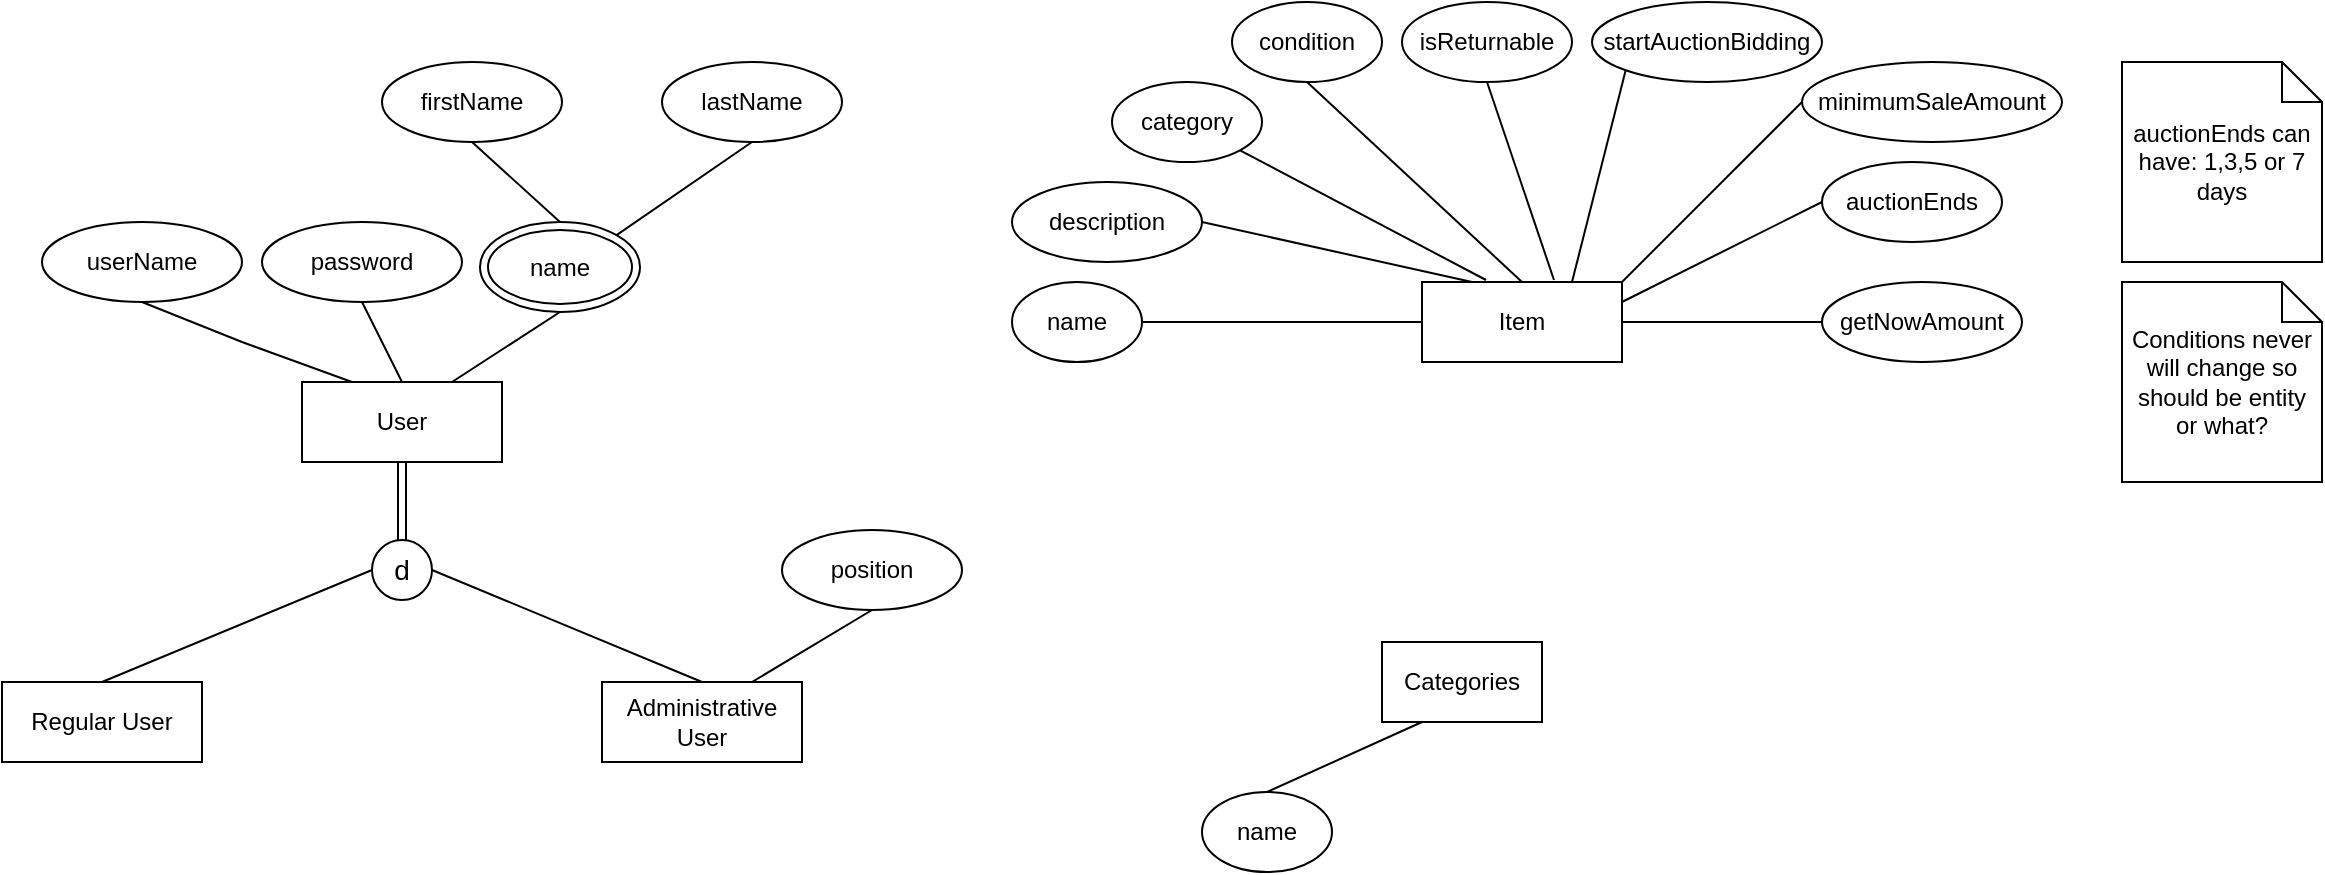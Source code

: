 <mxfile version="23.1.1" type="github">
  <diagram name="Page-1" id="rn2iR9P1pemDrawHEx0V">
    <mxGraphModel dx="1194" dy="697" grid="1" gridSize="10" guides="1" tooltips="1" connect="1" arrows="1" fold="1" page="1" pageScale="1" pageWidth="1100" pageHeight="850" math="0" shadow="0">
      <root>
        <mxCell id="0" />
        <mxCell id="1" parent="0" />
        <mxCell id="5dd_w4zI6XYA0EgV0L-A-1" value="User" style="whiteSpace=wrap;html=1;align=center;" vertex="1" parent="1">
          <mxGeometry x="210" y="220" width="100" height="40" as="geometry" />
        </mxCell>
        <mxCell id="5dd_w4zI6XYA0EgV0L-A-2" value="Administrative User" style="whiteSpace=wrap;html=1;align=center;" vertex="1" parent="1">
          <mxGeometry x="360" y="370" width="100" height="40" as="geometry" />
        </mxCell>
        <mxCell id="5dd_w4zI6XYA0EgV0L-A-3" value="Regular User" style="whiteSpace=wrap;html=1;align=center;" vertex="1" parent="1">
          <mxGeometry x="60" y="370" width="100" height="40" as="geometry" />
        </mxCell>
        <mxCell id="5dd_w4zI6XYA0EgV0L-A-4" value="Item" style="whiteSpace=wrap;html=1;align=center;" vertex="1" parent="1">
          <mxGeometry x="770" y="170" width="100" height="40" as="geometry" />
        </mxCell>
        <mxCell id="5dd_w4zI6XYA0EgV0L-A-6" value="" style="endArrow=none;html=1;rounded=0;exitX=0.5;exitY=0;exitDx=0;exitDy=0;entryX=1;entryY=0.5;entryDx=0;entryDy=0;" edge="1" parent="1" source="5dd_w4zI6XYA0EgV0L-A-2" target="5dd_w4zI6XYA0EgV0L-A-7">
          <mxGeometry relative="1" as="geometry">
            <mxPoint x="100" y="330" as="sourcePoint" />
            <mxPoint x="245" y="270" as="targetPoint" />
          </mxGeometry>
        </mxCell>
        <mxCell id="5dd_w4zI6XYA0EgV0L-A-7" value="d" style="ellipse;whiteSpace=wrap;html=1;aspect=fixed;fontSize=14;" vertex="1" parent="1">
          <mxGeometry x="245" y="299" width="30" height="30" as="geometry" />
        </mxCell>
        <mxCell id="5dd_w4zI6XYA0EgV0L-A-8" value="" style="endArrow=none;html=1;rounded=0;exitX=0.5;exitY=0;exitDx=0;exitDy=0;entryX=0;entryY=0.5;entryDx=0;entryDy=0;" edge="1" parent="1" source="5dd_w4zI6XYA0EgV0L-A-3" target="5dd_w4zI6XYA0EgV0L-A-7">
          <mxGeometry relative="1" as="geometry">
            <mxPoint x="420" y="380" as="sourcePoint" />
            <mxPoint x="285" y="324" as="targetPoint" />
          </mxGeometry>
        </mxCell>
        <mxCell id="5dd_w4zI6XYA0EgV0L-A-9" value="userName" style="ellipse;whiteSpace=wrap;html=1;align=center;" vertex="1" parent="1">
          <mxGeometry x="80" y="140" width="100" height="40" as="geometry" />
        </mxCell>
        <mxCell id="5dd_w4zI6XYA0EgV0L-A-10" value="password" style="ellipse;whiteSpace=wrap;html=1;align=center;" vertex="1" parent="1">
          <mxGeometry x="190" y="140" width="100" height="40" as="geometry" />
        </mxCell>
        <mxCell id="5dd_w4zI6XYA0EgV0L-A-12" value="lastName" style="ellipse;whiteSpace=wrap;html=1;align=center;" vertex="1" parent="1">
          <mxGeometry x="390" y="60" width="90" height="40" as="geometry" />
        </mxCell>
        <mxCell id="5dd_w4zI6XYA0EgV0L-A-13" value="" style="endArrow=none;html=1;rounded=0;exitX=0.5;exitY=1;exitDx=0;exitDy=0;entryX=0.25;entryY=0;entryDx=0;entryDy=0;" edge="1" parent="1" source="5dd_w4zI6XYA0EgV0L-A-9" target="5dd_w4zI6XYA0EgV0L-A-1">
          <mxGeometry relative="1" as="geometry">
            <mxPoint x="60" y="240" as="sourcePoint" />
            <mxPoint x="230" y="200" as="targetPoint" />
            <Array as="points">
              <mxPoint x="180" y="200" />
            </Array>
          </mxGeometry>
        </mxCell>
        <mxCell id="5dd_w4zI6XYA0EgV0L-A-14" value="" style="endArrow=none;html=1;rounded=0;exitX=0.5;exitY=1;exitDx=0;exitDy=0;entryX=0.5;entryY=0;entryDx=0;entryDy=0;" edge="1" parent="1" source="5dd_w4zI6XYA0EgV0L-A-10" target="5dd_w4zI6XYA0EgV0L-A-1">
          <mxGeometry relative="1" as="geometry">
            <mxPoint x="140" y="190" as="sourcePoint" />
            <mxPoint x="245" y="230" as="targetPoint" />
            <Array as="points" />
          </mxGeometry>
        </mxCell>
        <mxCell id="5dd_w4zI6XYA0EgV0L-A-19" value="position" style="ellipse;whiteSpace=wrap;html=1;align=center;" vertex="1" parent="1">
          <mxGeometry x="450" y="294" width="90" height="40" as="geometry" />
        </mxCell>
        <mxCell id="5dd_w4zI6XYA0EgV0L-A-20" value="" style="endArrow=none;html=1;rounded=0;entryX=0.5;entryY=1;entryDx=0;entryDy=0;exitX=0.75;exitY=0;exitDx=0;exitDy=0;" edge="1" parent="1" source="5dd_w4zI6XYA0EgV0L-A-2" target="5dd_w4zI6XYA0EgV0L-A-19">
          <mxGeometry relative="1" as="geometry">
            <mxPoint x="470" y="430" as="sourcePoint" />
            <mxPoint x="630" y="430" as="targetPoint" />
          </mxGeometry>
        </mxCell>
        <mxCell id="5dd_w4zI6XYA0EgV0L-A-21" value="name" style="ellipse;whiteSpace=wrap;html=1;align=center;" vertex="1" parent="1">
          <mxGeometry x="565" y="170" width="65" height="40" as="geometry" />
        </mxCell>
        <mxCell id="5dd_w4zI6XYA0EgV0L-A-22" value="description" style="ellipse;whiteSpace=wrap;html=1;align=center;" vertex="1" parent="1">
          <mxGeometry x="565" y="120" width="95" height="40" as="geometry" />
        </mxCell>
        <mxCell id="5dd_w4zI6XYA0EgV0L-A-23" value="category" style="ellipse;whiteSpace=wrap;html=1;align=center;" vertex="1" parent="1">
          <mxGeometry x="615" y="70" width="75" height="40" as="geometry" />
        </mxCell>
        <mxCell id="5dd_w4zI6XYA0EgV0L-A-24" value="condition" style="ellipse;whiteSpace=wrap;html=1;align=center;" vertex="1" parent="1">
          <mxGeometry x="675" y="30" width="75" height="40" as="geometry" />
        </mxCell>
        <mxCell id="5dd_w4zI6XYA0EgV0L-A-25" value="" style="endArrow=none;html=1;rounded=0;exitX=1;exitY=0.5;exitDx=0;exitDy=0;entryX=0;entryY=0.5;entryDx=0;entryDy=0;" edge="1" parent="1" source="5dd_w4zI6XYA0EgV0L-A-21" target="5dd_w4zI6XYA0EgV0L-A-4">
          <mxGeometry relative="1" as="geometry">
            <mxPoint x="640" y="80" as="sourcePoint" />
            <mxPoint x="745" y="120" as="targetPoint" />
            <Array as="points" />
          </mxGeometry>
        </mxCell>
        <mxCell id="5dd_w4zI6XYA0EgV0L-A-26" value="" style="endArrow=none;html=1;rounded=0;exitX=1;exitY=0.5;exitDx=0;exitDy=0;entryX=0.25;entryY=0;entryDx=0;entryDy=0;" edge="1" parent="1" source="5dd_w4zI6XYA0EgV0L-A-22" target="5dd_w4zI6XYA0EgV0L-A-4">
          <mxGeometry relative="1" as="geometry">
            <mxPoint x="655" y="80" as="sourcePoint" />
            <mxPoint x="770" y="150" as="targetPoint" />
            <Array as="points" />
          </mxGeometry>
        </mxCell>
        <mxCell id="5dd_w4zI6XYA0EgV0L-A-27" value="" style="shape=link;html=1;rounded=0;exitX=0.5;exitY=0;exitDx=0;exitDy=0;entryX=0.5;entryY=1;entryDx=0;entryDy=0;" edge="1" parent="1" source="5dd_w4zI6XYA0EgV0L-A-7" target="5dd_w4zI6XYA0EgV0L-A-1">
          <mxGeometry relative="1" as="geometry">
            <mxPoint x="500" y="430" as="sourcePoint" />
            <mxPoint x="660" y="430" as="targetPoint" />
          </mxGeometry>
        </mxCell>
        <mxCell id="5dd_w4zI6XYA0EgV0L-A-28" value="" style="resizable=0;html=1;whiteSpace=wrap;align=right;verticalAlign=bottom;" connectable="0" vertex="1" parent="5dd_w4zI6XYA0EgV0L-A-27">
          <mxGeometry x="1" relative="1" as="geometry" />
        </mxCell>
        <mxCell id="5dd_w4zI6XYA0EgV0L-A-29" value="firstName" style="ellipse;whiteSpace=wrap;html=1;align=center;" vertex="1" parent="1">
          <mxGeometry x="250" y="60" width="90" height="40" as="geometry" />
        </mxCell>
        <mxCell id="5dd_w4zI6XYA0EgV0L-A-31" value="" style="endArrow=none;html=1;rounded=0;exitX=0.5;exitY=1;exitDx=0;exitDy=0;entryX=1;entryY=0;entryDx=0;entryDy=0;" edge="1" parent="1" source="5dd_w4zI6XYA0EgV0L-A-12" target="5dd_w4zI6XYA0EgV0L-A-33">
          <mxGeometry relative="1" as="geometry">
            <mxPoint x="360" y="190" as="sourcePoint" />
            <mxPoint x="385.355" y="145.858" as="targetPoint" />
            <Array as="points" />
          </mxGeometry>
        </mxCell>
        <mxCell id="5dd_w4zI6XYA0EgV0L-A-32" value="" style="endArrow=none;html=1;rounded=0;exitX=0.5;exitY=1;exitDx=0;exitDy=0;entryX=0.5;entryY=0;entryDx=0;entryDy=0;" edge="1" parent="1" source="5dd_w4zI6XYA0EgV0L-A-29" target="5dd_w4zI6XYA0EgV0L-A-33">
          <mxGeometry relative="1" as="geometry">
            <mxPoint x="450" y="110" as="sourcePoint" />
            <mxPoint x="350" y="140" as="targetPoint" />
            <Array as="points" />
          </mxGeometry>
        </mxCell>
        <mxCell id="5dd_w4zI6XYA0EgV0L-A-33" value="name" style="ellipse;shape=doubleEllipse;whiteSpace=wrap;html=1;" vertex="1" parent="1">
          <mxGeometry x="299" y="140" width="80" height="45" as="geometry" />
        </mxCell>
        <mxCell id="5dd_w4zI6XYA0EgV0L-A-34" value="" style="endArrow=none;html=1;rounded=0;exitX=0.5;exitY=1;exitDx=0;exitDy=0;entryX=0.75;entryY=0;entryDx=0;entryDy=0;" edge="1" parent="1" source="5dd_w4zI6XYA0EgV0L-A-33" target="5dd_w4zI6XYA0EgV0L-A-1">
          <mxGeometry relative="1" as="geometry">
            <mxPoint x="250" y="190" as="sourcePoint" />
            <mxPoint x="270" y="230" as="targetPoint" />
            <Array as="points" />
          </mxGeometry>
        </mxCell>
        <mxCell id="5dd_w4zI6XYA0EgV0L-A-35" value="" style="endArrow=none;html=1;rounded=0;exitX=1;exitY=1;exitDx=0;exitDy=0;entryX=0.32;entryY=-0.025;entryDx=0;entryDy=0;entryPerimeter=0;" edge="1" parent="1" source="5dd_w4zI6XYA0EgV0L-A-23" target="5dd_w4zI6XYA0EgV0L-A-4">
          <mxGeometry relative="1" as="geometry">
            <mxPoint x="765" y="80" as="sourcePoint" />
            <mxPoint x="795" y="140" as="targetPoint" />
            <Array as="points" />
          </mxGeometry>
        </mxCell>
        <mxCell id="5dd_w4zI6XYA0EgV0L-A-36" value="" style="endArrow=none;html=1;rounded=0;exitX=0.5;exitY=1;exitDx=0;exitDy=0;entryX=0.5;entryY=0;entryDx=0;entryDy=0;" edge="1" parent="1" source="5dd_w4zI6XYA0EgV0L-A-24" target="5dd_w4zI6XYA0EgV0L-A-4">
          <mxGeometry relative="1" as="geometry">
            <mxPoint x="875" y="80" as="sourcePoint" />
            <mxPoint x="820" y="140" as="targetPoint" />
            <Array as="points" />
          </mxGeometry>
        </mxCell>
        <mxCell id="5dd_w4zI6XYA0EgV0L-A-37" value="isReturnable" style="ellipse;whiteSpace=wrap;html=1;align=center;" vertex="1" parent="1">
          <mxGeometry x="760" y="30" width="85" height="40" as="geometry" />
        </mxCell>
        <mxCell id="5dd_w4zI6XYA0EgV0L-A-38" value="" style="endArrow=none;html=1;rounded=0;exitX=0.5;exitY=1;exitDx=0;exitDy=0;entryX=0.66;entryY=-0.025;entryDx=0;entryDy=0;entryPerimeter=0;" edge="1" parent="1" source="5dd_w4zI6XYA0EgV0L-A-37" target="5dd_w4zI6XYA0EgV0L-A-4">
          <mxGeometry relative="1" as="geometry">
            <mxPoint x="948" y="80" as="sourcePoint" />
            <mxPoint x="845" y="140" as="targetPoint" />
            <Array as="points" />
          </mxGeometry>
        </mxCell>
        <mxCell id="5dd_w4zI6XYA0EgV0L-A-39" value="Categories" style="whiteSpace=wrap;html=1;align=center;" vertex="1" parent="1">
          <mxGeometry x="750" y="350" width="80" height="40" as="geometry" />
        </mxCell>
        <mxCell id="5dd_w4zI6XYA0EgV0L-A-40" value="name" style="ellipse;whiteSpace=wrap;html=1;align=center;" vertex="1" parent="1">
          <mxGeometry x="660" y="425" width="65" height="40" as="geometry" />
        </mxCell>
        <mxCell id="5dd_w4zI6XYA0EgV0L-A-45" value="" style="endArrow=none;html=1;rounded=0;entryX=0.25;entryY=1;entryDx=0;entryDy=0;exitX=0.5;exitY=0;exitDx=0;exitDy=0;" edge="1" parent="1" source="5dd_w4zI6XYA0EgV0L-A-40" target="5dd_w4zI6XYA0EgV0L-A-39">
          <mxGeometry relative="1" as="geometry">
            <mxPoint x="500" y="160" as="sourcePoint" />
            <mxPoint x="660" y="160" as="targetPoint" />
          </mxGeometry>
        </mxCell>
        <mxCell id="5dd_w4zI6XYA0EgV0L-A-46" value="Conditions never will change so should be entity or what?&lt;br&gt;" style="shape=note;size=20;whiteSpace=wrap;html=1;" vertex="1" parent="1">
          <mxGeometry x="1120" y="170" width="100" height="100" as="geometry" />
        </mxCell>
        <mxCell id="5dd_w4zI6XYA0EgV0L-A-47" value="startAuctionBidding" style="ellipse;whiteSpace=wrap;html=1;align=center;" vertex="1" parent="1">
          <mxGeometry x="855" y="30" width="115" height="40" as="geometry" />
        </mxCell>
        <mxCell id="5dd_w4zI6XYA0EgV0L-A-48" value="" style="endArrow=none;html=1;rounded=0;exitX=0;exitY=1;exitDx=0;exitDy=0;entryX=0.75;entryY=0;entryDx=0;entryDy=0;" edge="1" parent="1" source="5dd_w4zI6XYA0EgV0L-A-47" target="5dd_w4zI6XYA0EgV0L-A-4">
          <mxGeometry relative="1" as="geometry">
            <mxPoint x="945" y="90" as="sourcePoint" />
            <mxPoint x="870" y="150" as="targetPoint" />
            <Array as="points" />
          </mxGeometry>
        </mxCell>
        <mxCell id="5dd_w4zI6XYA0EgV0L-A-49" value="minimumSaleAmount" style="ellipse;whiteSpace=wrap;html=1;align=center;" vertex="1" parent="1">
          <mxGeometry x="960" y="60" width="130" height="40" as="geometry" />
        </mxCell>
        <mxCell id="5dd_w4zI6XYA0EgV0L-A-50" value="" style="endArrow=none;html=1;rounded=0;exitX=0;exitY=0.5;exitDx=0;exitDy=0;entryX=1;entryY=0;entryDx=0;entryDy=0;" edge="1" parent="1" source="5dd_w4zI6XYA0EgV0L-A-49" target="5dd_w4zI6XYA0EgV0L-A-4">
          <mxGeometry relative="1" as="geometry">
            <mxPoint x="960" y="100" as="sourcePoint" />
            <mxPoint x="870" y="160" as="targetPoint" />
            <Array as="points" />
          </mxGeometry>
        </mxCell>
        <mxCell id="5dd_w4zI6XYA0EgV0L-A-51" value="auctionEnds" style="ellipse;whiteSpace=wrap;html=1;align=center;" vertex="1" parent="1">
          <mxGeometry x="970" y="110" width="90" height="40" as="geometry" />
        </mxCell>
        <mxCell id="5dd_w4zI6XYA0EgV0L-A-52" value="" style="endArrow=none;html=1;rounded=0;exitX=0;exitY=0.5;exitDx=0;exitDy=0;entryX=1;entryY=0.25;entryDx=0;entryDy=0;" edge="1" parent="1" source="5dd_w4zI6XYA0EgV0L-A-51" target="5dd_w4zI6XYA0EgV0L-A-4">
          <mxGeometry relative="1" as="geometry">
            <mxPoint x="980" y="90" as="sourcePoint" />
            <mxPoint x="880" y="180" as="targetPoint" />
            <Array as="points" />
          </mxGeometry>
        </mxCell>
        <mxCell id="5dd_w4zI6XYA0EgV0L-A-53" value="getNowAmount" style="ellipse;whiteSpace=wrap;html=1;align=center;" vertex="1" parent="1">
          <mxGeometry x="970" y="170" width="100" height="40" as="geometry" />
        </mxCell>
        <mxCell id="5dd_w4zI6XYA0EgV0L-A-54" value="" style="endArrow=none;html=1;rounded=0;exitX=0;exitY=0.5;exitDx=0;exitDy=0;entryX=1;entryY=0.5;entryDx=0;entryDy=0;" edge="1" parent="1" source="5dd_w4zI6XYA0EgV0L-A-53" target="5dd_w4zI6XYA0EgV0L-A-4">
          <mxGeometry relative="1" as="geometry">
            <mxPoint x="990" y="140" as="sourcePoint" />
            <mxPoint x="880" y="190" as="targetPoint" />
            <Array as="points" />
          </mxGeometry>
        </mxCell>
        <mxCell id="5dd_w4zI6XYA0EgV0L-A-55" value="auctionEnds can have: 1,3,5 or 7 days" style="shape=note;size=20;whiteSpace=wrap;html=1;" vertex="1" parent="1">
          <mxGeometry x="1120" y="60" width="100" height="100" as="geometry" />
        </mxCell>
      </root>
    </mxGraphModel>
  </diagram>
</mxfile>
